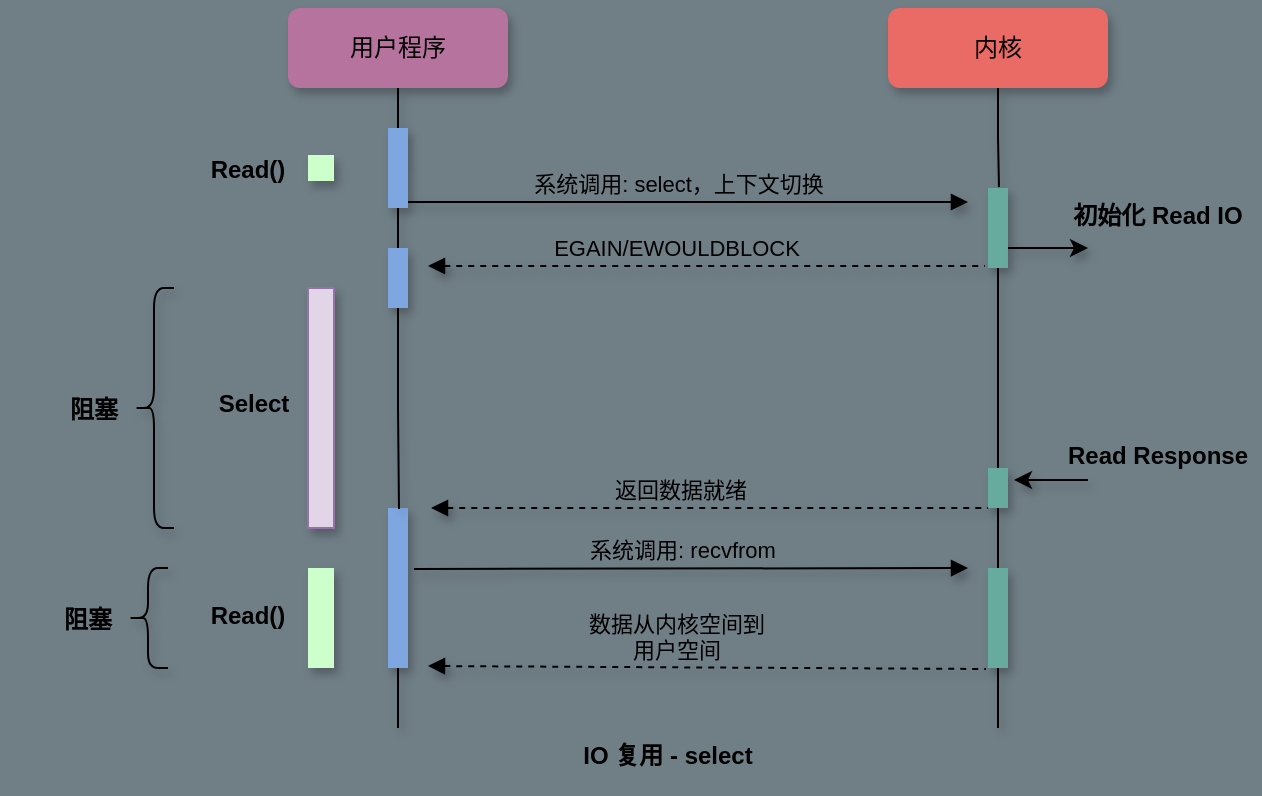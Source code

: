 <mxfile version="14.1.8" type="device"><diagram id="VSArOQDPkqbNzoKQu4Cz" name="第 1 页"><mxGraphModel dx="782" dy="538" grid="1" gridSize="10" guides="1" tooltips="1" connect="1" arrows="1" fold="1" page="1" pageScale="1" pageWidth="1169" pageHeight="827" background="#707E86" math="1" shadow="0"><root><mxCell id="0"/><mxCell id="1" parent="0"/><mxCell id="r7I96ZXln5qI4LiKnRVi-30" style="edgeStyle=orthogonalEdgeStyle;rounded=0;orthogonalLoop=1;jettySize=auto;html=1;labelBackgroundColor=none;startArrow=none;startFill=0;endArrow=none;endFill=0;shadow=1;" parent="1" source="r7I96ZXln5qI4LiKnRVi-13" edge="1"><mxGeometry relative="1" as="geometry"><mxPoint x="355" y="440" as="targetPoint"/></mxGeometry></mxCell><mxCell id="r7I96ZXln5qI4LiKnRVi-13" value="用户程序" style="rounded=1;whiteSpace=wrap;html=1;strokeColor=none;fillColor=#B5739D;shadow=1;" parent="1" vertex="1"><mxGeometry x="300" y="360" width="110" height="40" as="geometry"/></mxCell><mxCell id="r7I96ZXln5qI4LiKnRVi-31" style="edgeStyle=orthogonalEdgeStyle;rounded=0;orthogonalLoop=1;jettySize=auto;html=1;entryX=0.55;entryY=-0.011;entryDx=0;entryDy=0;entryPerimeter=0;labelBackgroundColor=none;startArrow=none;startFill=0;endArrow=none;endFill=0;shadow=1;" parent="1" source="r7I96ZXln5qI4LiKnRVi-14" target="r7I96ZXln5qI4LiKnRVi-19" edge="1"><mxGeometry relative="1" as="geometry"/></mxCell><mxCell id="r7I96ZXln5qI4LiKnRVi-14" value="内核" style="rounded=1;whiteSpace=wrap;html=1;fillColor=#EA6B66;strokeColor=none;shadow=1;sketch=0;" parent="1" vertex="1"><mxGeometry x="600" y="360" width="110" height="40" as="geometry"/></mxCell><mxCell id="r7I96ZXln5qI4LiKnRVi-17" value="系统调用: select，上下文切换" style="verticalAlign=bottom;endArrow=none;startArrow=block;startFill=1;endFill=0;labelBackgroundColor=none;html=1;entryX=1;entryY=0.925;entryDx=0;entryDy=0;entryPerimeter=0;shadow=1;" parent="1" target="kTVcyxdpYrD0u_-0jtVa-1" edge="1"><mxGeometry x="0.037" relative="1" as="geometry"><mxPoint x="640" y="457" as="sourcePoint"/><mxPoint x="370" y="450" as="targetPoint"/><mxPoint as="offset"/></mxGeometry></mxCell><mxCell id="_7XvlHYgv8u-lOfWrFBv-11" style="edgeStyle=orthogonalEdgeStyle;rounded=0;orthogonalLoop=1;jettySize=auto;html=1;shadow=1;endArrow=none;endFill=0;" parent="1" source="r7I96ZXln5qI4LiKnRVi-19" target="_7XvlHYgv8u-lOfWrFBv-10" edge="1"><mxGeometry relative="1" as="geometry"/></mxCell><mxCell id="r7I96ZXln5qI4LiKnRVi-19" value="" style="html=1;points=[];perimeter=orthogonalPerimeter;fillColor=#67AB9F;strokeColor=none;shadow=1;" parent="1" vertex="1"><mxGeometry x="650" y="450" width="10" height="40" as="geometry"/></mxCell><mxCell id="r7I96ZXln5qI4LiKnRVi-36" style="edgeStyle=orthogonalEdgeStyle;rounded=0;orthogonalLoop=1;jettySize=auto;html=1;labelBackgroundColor=none;startArrow=none;startFill=0;endArrow=none;endFill=0;shadow=1;" parent="1" source="_7XvlHYgv8u-lOfWrFBv-14" edge="1"><mxGeometry relative="1" as="geometry"><mxPoint x="655" y="690" as="sourcePoint"/><mxPoint x="655" y="720" as="targetPoint"/></mxGeometry></mxCell><mxCell id="_7XvlHYgv8u-lOfWrFBv-9" style="edgeStyle=orthogonalEdgeStyle;rounded=0;orthogonalLoop=1;jettySize=auto;html=1;shadow=1;endArrow=none;endFill=0;" parent="1" source="kTVcyxdpYrD0u_-0jtVa-1" target="_7XvlHYgv8u-lOfWrFBv-4" edge="1"><mxGeometry relative="1" as="geometry"/></mxCell><mxCell id="kTVcyxdpYrD0u_-0jtVa-1" value="" style="html=1;points=[];perimeter=orthogonalPerimeter;fillColor=#7EA6E0;strokeColor=none;shadow=1;" parent="1" vertex="1"><mxGeometry x="350" y="420" width="10" height="40" as="geometry"/></mxCell><mxCell id="_7XvlHYgv8u-lOfWrFBv-17" style="edgeStyle=orthogonalEdgeStyle;rounded=0;orthogonalLoop=1;jettySize=auto;html=1;shadow=1;endArrow=none;endFill=0;" parent="1" source="kTVcyxdpYrD0u_-0jtVa-3" edge="1"><mxGeometry relative="1" as="geometry"><mxPoint x="355" y="720" as="targetPoint"/></mxGeometry></mxCell><mxCell id="kTVcyxdpYrD0u_-0jtVa-3" value="" style="html=1;points=[];perimeter=orthogonalPerimeter;fillColor=#7EA6E0;strokeColor=none;shadow=1;" parent="1" vertex="1"><mxGeometry x="350" y="610" width="10" height="80" as="geometry"/></mxCell><mxCell id="kTVcyxdpYrD0u_-0jtVa-7" value="EGAIN/EWOULDBLOCK" style="html=1;verticalAlign=bottom;endArrow=none;dashed=1;endSize=8;startArrow=block;startFill=1;endFill=0;labelBackgroundColor=none;entryX=-0.15;entryY=0.975;entryDx=0;entryDy=0;entryPerimeter=0;shadow=1;" parent="1" target="r7I96ZXln5qI4LiKnRVi-19" edge="1"><mxGeometry x="-0.111" relative="1" as="geometry"><mxPoint x="640" y="489" as="targetPoint"/><mxPoint x="370" y="489" as="sourcePoint"/><mxPoint as="offset"/></mxGeometry></mxCell><mxCell id="kTVcyxdpYrD0u_-0jtVa-12" value="系统调用: recvfrom" style="verticalAlign=bottom;endArrow=none;startArrow=block;startFill=1;endFill=0;labelBackgroundColor=none;html=1;shadow=1;entryX=1.3;entryY=0.381;entryDx=0;entryDy=0;entryPerimeter=0;" parent="1" target="kTVcyxdpYrD0u_-0jtVa-3" edge="1"><mxGeometry x="0.037" relative="1" as="geometry"><mxPoint x="640" y="640" as="sourcePoint"/><mxPoint x="370" y="640" as="targetPoint"/><mxPoint as="offset"/></mxGeometry></mxCell><mxCell id="kTVcyxdpYrD0u_-0jtVa-17" value="数据从内核空间到&lt;br&gt;用户空间" style="html=1;verticalAlign=bottom;endArrow=none;dashed=1;endSize=8;startArrow=block;startFill=1;endFill=0;labelBackgroundColor=none;shadow=1;entryX=-0.1;entryY=1.01;entryDx=0;entryDy=0;entryPerimeter=0;" parent="1" target="_7XvlHYgv8u-lOfWrFBv-14" edge="1"><mxGeometry x="-0.111" relative="1" as="geometry"><mxPoint x="640" y="689" as="targetPoint"/><mxPoint x="370" y="689" as="sourcePoint"/><mxPoint as="offset"/></mxGeometry></mxCell><mxCell id="t4TFh72-0iqIeWEaDv0J-1" value="IO 复用 - select" style="text;align=center;fontStyle=1;verticalAlign=middle;spacingLeft=3;spacingRight=3;strokeColor=none;rotatable=0;points=[[0,0.5],[1,0.5]];portConstraint=eastwest;shadow=1;" parent="1" vertex="1"><mxGeometry x="450" y="720" width="80" height="26" as="geometry"/></mxCell><mxCell id="_7XvlHYgv8u-lOfWrFBv-2" value="" style="endArrow=classic;html=1;shadow=1;" parent="1" edge="1"><mxGeometry width="50" height="50" relative="1" as="geometry"><mxPoint x="660" y="480" as="sourcePoint"/><mxPoint x="700" y="480" as="targetPoint"/></mxGeometry></mxCell><mxCell id="_7XvlHYgv8u-lOfWrFBv-3" value="初始化 Read IO" style="text;align=center;fontStyle=1;verticalAlign=middle;spacingLeft=3;spacingRight=3;strokeColor=none;rotatable=0;points=[[0,0.5],[1,0.5]];portConstraint=eastwest;shadow=1;fillColor=none;" parent="1" vertex="1"><mxGeometry x="700" y="450" width="70" height="26" as="geometry"/></mxCell><mxCell id="_7XvlHYgv8u-lOfWrFBv-20" style="edgeStyle=orthogonalEdgeStyle;rounded=0;orthogonalLoop=1;jettySize=auto;html=1;entryX=0.55;entryY=0.006;entryDx=0;entryDy=0;entryPerimeter=0;shadow=1;endArrow=none;endFill=0;sketch=0;" parent="1" source="_7XvlHYgv8u-lOfWrFBv-4" target="kTVcyxdpYrD0u_-0jtVa-3" edge="1"><mxGeometry relative="1" as="geometry"/></mxCell><mxCell id="_7XvlHYgv8u-lOfWrFBv-4" value="" style="html=1;points=[];perimeter=orthogonalPerimeter;fillColor=#7EA6E0;strokeColor=none;shadow=1;" parent="1" vertex="1"><mxGeometry x="350" y="480" width="10" height="30" as="geometry"/></mxCell><mxCell id="_7XvlHYgv8u-lOfWrFBv-7" value="" style="whiteSpace=wrap;html=1;aspect=fixed;shadow=1;strokeColor=none;fillColor=#CCFFCC;" parent="1" vertex="1"><mxGeometry x="310" y="433.5" width="13" height="13" as="geometry"/></mxCell><mxCell id="_7XvlHYgv8u-lOfWrFBv-8" value="Read()" style="text;align=center;fontStyle=1;verticalAlign=middle;spacingLeft=3;spacingRight=3;strokeColor=none;rotatable=0;points=[[0,0.5],[1,0.5]];portConstraint=eastwest;shadow=1;" parent="1" vertex="1"><mxGeometry x="240" y="427" width="80" height="26" as="geometry"/></mxCell><mxCell id="_7XvlHYgv8u-lOfWrFBv-16" style="edgeStyle=orthogonalEdgeStyle;rounded=0;orthogonalLoop=1;jettySize=auto;html=1;shadow=1;endArrow=none;endFill=0;" parent="1" source="_7XvlHYgv8u-lOfWrFBv-10" target="_7XvlHYgv8u-lOfWrFBv-14" edge="1"><mxGeometry relative="1" as="geometry"/></mxCell><mxCell id="_7XvlHYgv8u-lOfWrFBv-10" value="" style="html=1;points=[];perimeter=orthogonalPerimeter;fillColor=#67AB9F;strokeColor=none;shadow=1;" parent="1" vertex="1"><mxGeometry x="650" y="590" width="10" height="20" as="geometry"/></mxCell><mxCell id="_7XvlHYgv8u-lOfWrFBv-12" value="" style="endArrow=classic;html=1;shadow=1;" parent="1" edge="1"><mxGeometry width="50" height="50" relative="1" as="geometry"><mxPoint x="700" y="596" as="sourcePoint"/><mxPoint x="663" y="596" as="targetPoint"/></mxGeometry></mxCell><mxCell id="_7XvlHYgv8u-lOfWrFBv-13" value="Read Response" style="text;align=center;fontStyle=1;verticalAlign=middle;spacingLeft=3;spacingRight=3;strokeColor=none;rotatable=0;points=[[0,0.5],[1,0.5]];portConstraint=eastwest;shadow=1;fillColor=none;" parent="1" vertex="1"><mxGeometry x="690" y="570" width="90" height="26" as="geometry"/></mxCell><mxCell id="_7XvlHYgv8u-lOfWrFBv-14" value="" style="html=1;points=[];perimeter=orthogonalPerimeter;fillColor=#67AB9F;strokeColor=none;shadow=1;" parent="1" vertex="1"><mxGeometry x="650" y="640" width="10" height="50" as="geometry"/></mxCell><mxCell id="_7XvlHYgv8u-lOfWrFBv-18" value="返回数据就绪" style="html=1;verticalAlign=bottom;endArrow=none;dashed=1;endSize=8;startArrow=block;startFill=1;endFill=0;labelBackgroundColor=none;entryX=-0.15;entryY=0.975;entryDx=0;entryDy=0;entryPerimeter=0;shadow=1;" parent="1" edge="1"><mxGeometry x="-0.111" relative="1" as="geometry"><mxPoint x="650" y="610" as="targetPoint"/><mxPoint x="371.5" y="610" as="sourcePoint"/><mxPoint as="offset"/></mxGeometry></mxCell><mxCell id="_7XvlHYgv8u-lOfWrFBv-22" value="Read()" style="text;align=center;fontStyle=1;verticalAlign=middle;spacingLeft=3;spacingRight=3;strokeColor=none;rotatable=0;points=[[0,0.5],[1,0.5]];portConstraint=eastwest;shadow=1;" parent="1" vertex="1"><mxGeometry x="240" y="650" width="80" height="26" as="geometry"/></mxCell><mxCell id="_7XvlHYgv8u-lOfWrFBv-24" value="" style="rounded=0;whiteSpace=wrap;html=1;shadow=1;fillColor=#CCFFCC;strokeColor=none;" parent="1" vertex="1"><mxGeometry x="310" y="640" width="13" height="50" as="geometry"/></mxCell><mxCell id="_7XvlHYgv8u-lOfWrFBv-25" value="" style="rounded=0;whiteSpace=wrap;html=1;shadow=1;fillColor=#e1d5e7;strokeColor=#9673a6;" parent="1" vertex="1"><mxGeometry x="310" y="500" width="13" height="120" as="geometry"/></mxCell><mxCell id="_7XvlHYgv8u-lOfWrFBv-26" value="Select" style="text;align=center;fontStyle=1;verticalAlign=middle;spacingLeft=3;spacingRight=3;strokeColor=none;rotatable=0;points=[[0,0.5],[1,0.5]];portConstraint=eastwest;shadow=1;" parent="1" vertex="1"><mxGeometry x="243" y="544" width="80" height="26" as="geometry"/></mxCell><mxCell id="_7XvlHYgv8u-lOfWrFBv-27" value="" style="shape=curlyBracket;whiteSpace=wrap;html=1;rounded=1;shadow=1;fillColor=#CCFFCC;" parent="1" vertex="1"><mxGeometry x="223" y="500" width="20" height="120" as="geometry"/></mxCell><mxCell id="_7XvlHYgv8u-lOfWrFBv-28" value="阻塞" style="text;align=center;fontStyle=1;verticalAlign=middle;spacingLeft=3;spacingRight=3;strokeColor=none;rotatable=0;points=[[0,0.5],[1,0.5]];portConstraint=eastwest;shadow=1;" parent="1" vertex="1"><mxGeometry x="163" y="547" width="80" height="26" as="geometry"/></mxCell><mxCell id="_7XvlHYgv8u-lOfWrFBv-29" value="" style="shape=curlyBracket;whiteSpace=wrap;html=1;rounded=1;shadow=1;fillColor=#CCFFCC;" parent="1" vertex="1"><mxGeometry x="220" y="640" width="20" height="50" as="geometry"/></mxCell><mxCell id="_7XvlHYgv8u-lOfWrFBv-30" value="阻塞" style="text;align=center;fontStyle=1;verticalAlign=middle;spacingLeft=3;spacingRight=3;strokeColor=none;rotatable=0;points=[[0,0.5],[1,0.5]];portConstraint=eastwest;shadow=1;" parent="1" vertex="1"><mxGeometry x="160" y="652" width="80" height="26" as="geometry"/></mxCell></root></mxGraphModel></diagram></mxfile>
